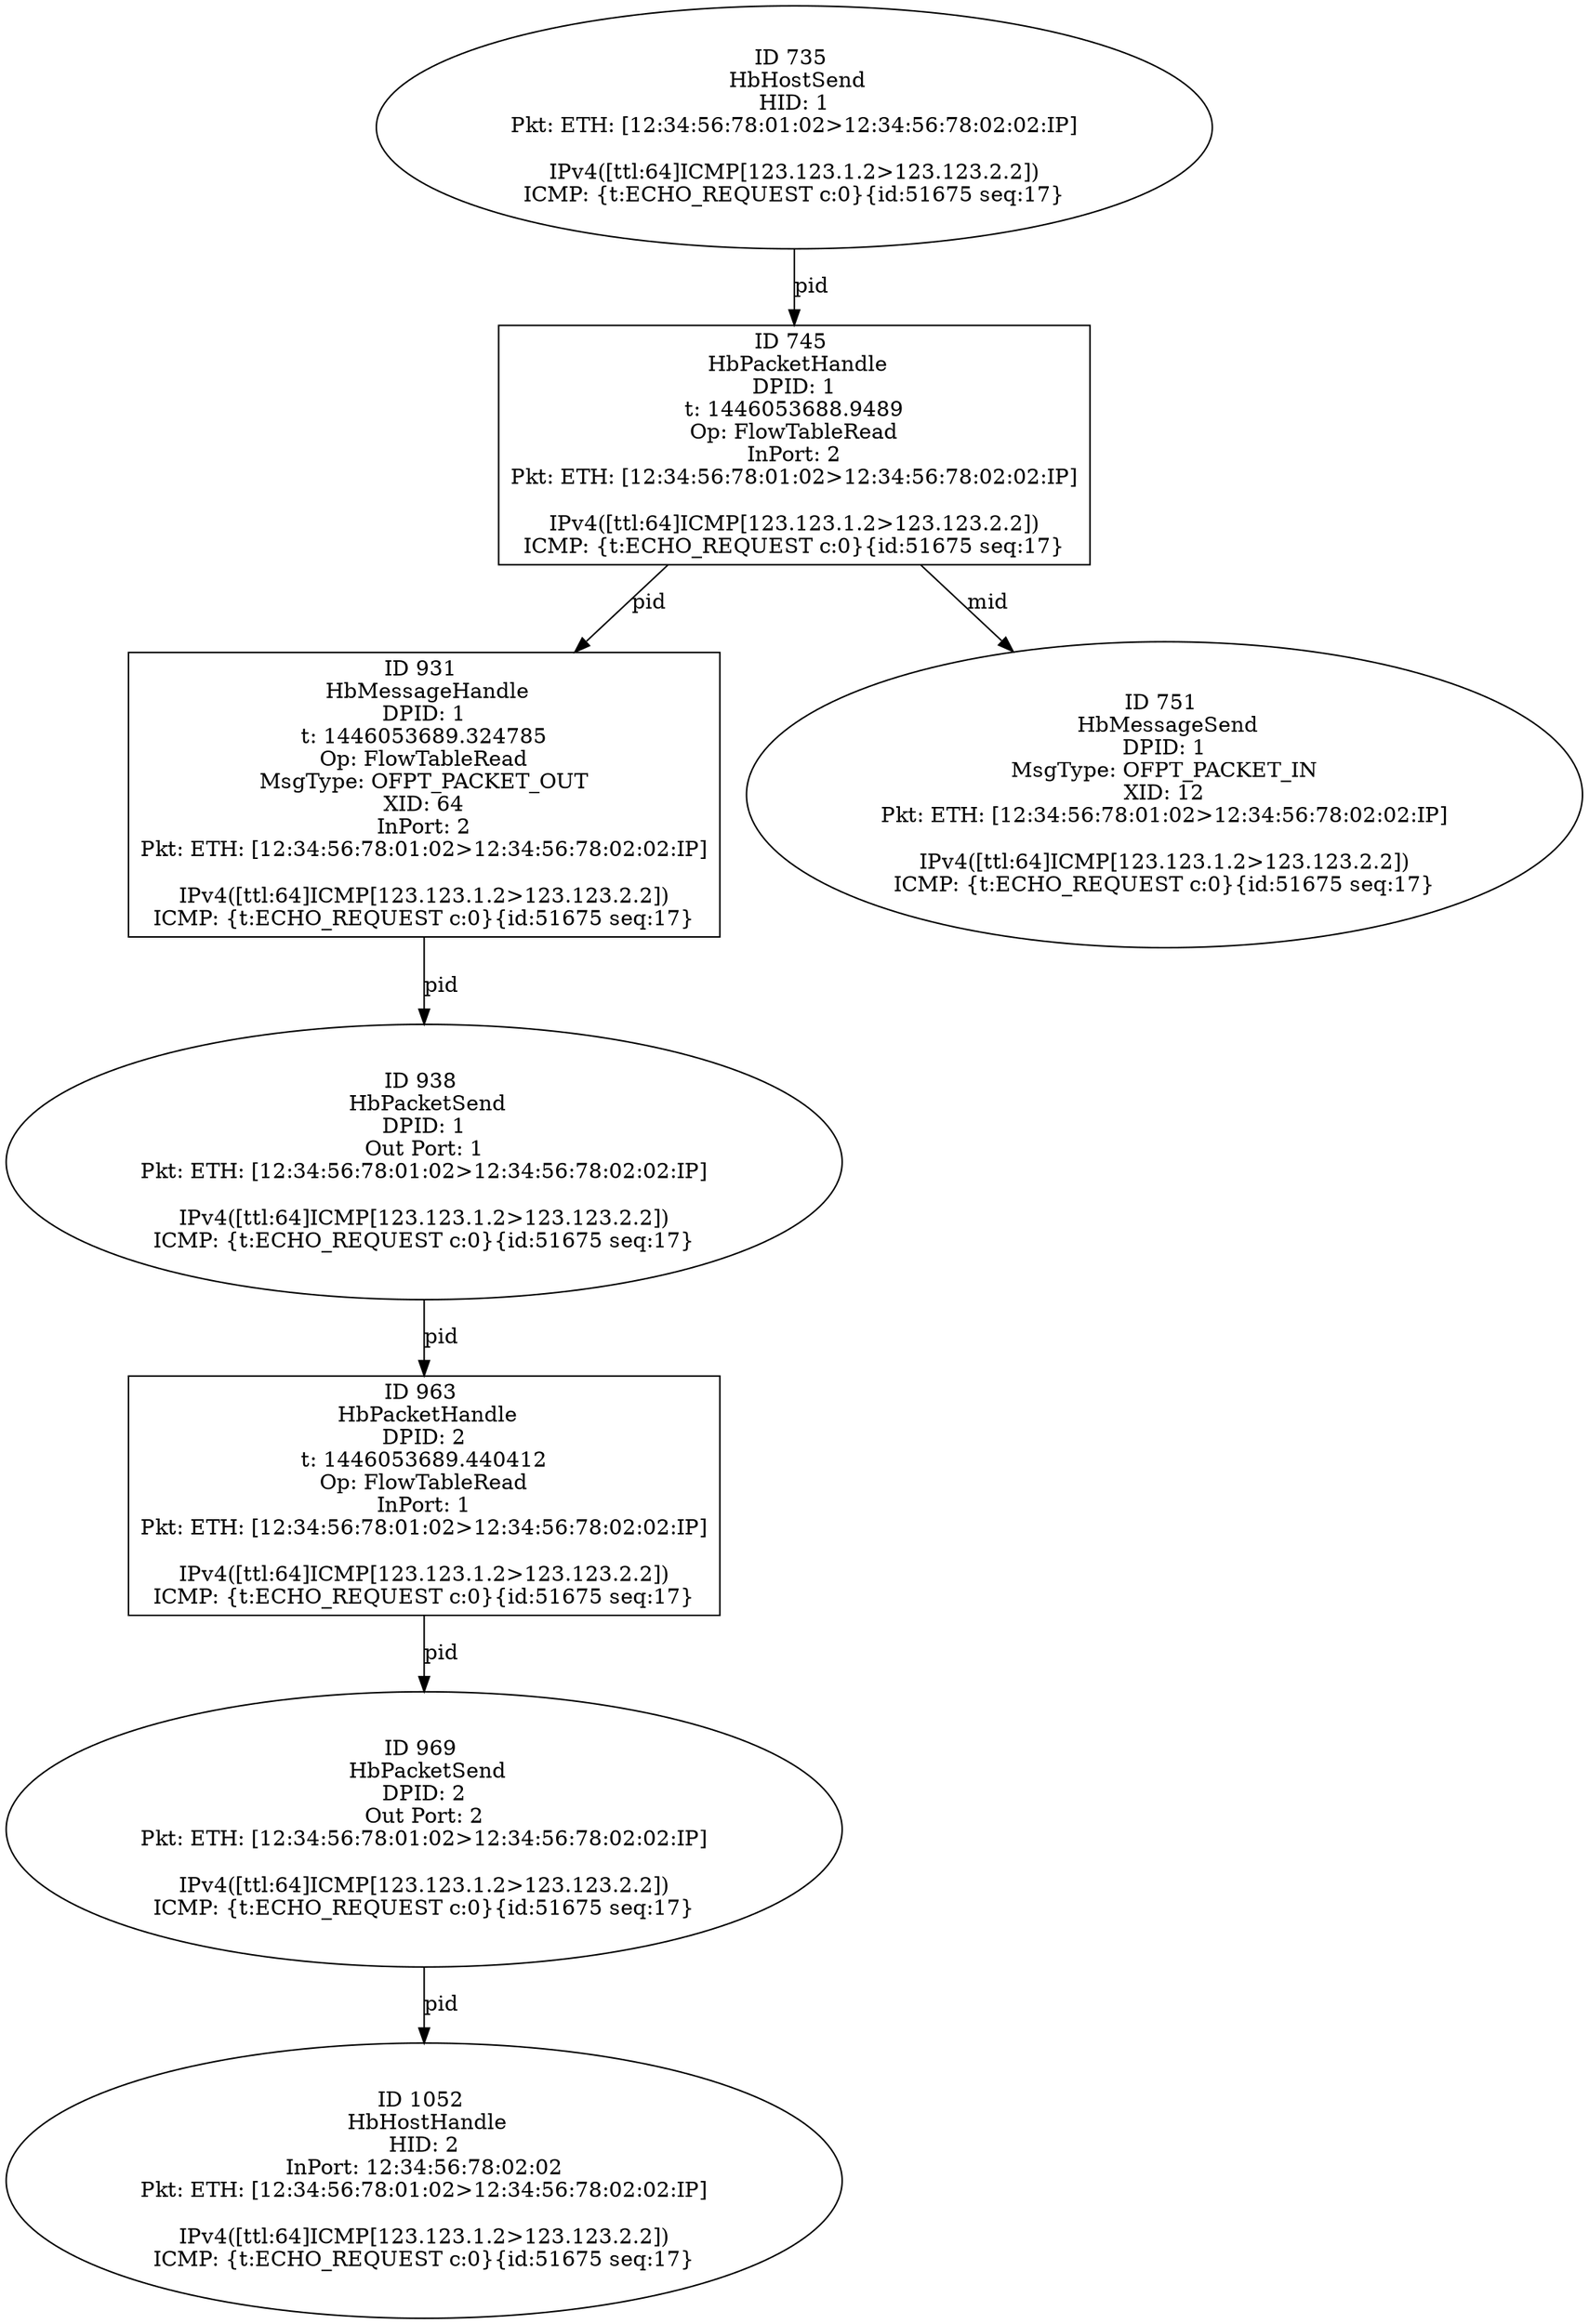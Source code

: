 strict digraph G {
931 [shape=box, event=<hb_events.HbMessageHandle object at 0x103b93a10>, label="ID 931 
 HbMessageHandle
DPID: 1
t: 1446053689.324785
Op: FlowTableRead
MsgType: OFPT_PACKET_OUT
XID: 64
InPort: 2
Pkt: ETH: [12:34:56:78:01:02>12:34:56:78:02:02:IP]

IPv4([ttl:64]ICMP[123.123.1.2>123.123.2.2])
ICMP: {t:ECHO_REQUEST c:0}{id:51675 seq:17}"];
745 [shape=box, event=<hb_events.HbPacketHandle object at 0x103b06510>, label="ID 745 
 HbPacketHandle
DPID: 1
t: 1446053688.9489
Op: FlowTableRead
InPort: 2
Pkt: ETH: [12:34:56:78:01:02>12:34:56:78:02:02:IP]

IPv4([ttl:64]ICMP[123.123.1.2>123.123.2.2])
ICMP: {t:ECHO_REQUEST c:0}{id:51675 seq:17}"];
938 [shape=oval, event=<hb_events.HbPacketSend object at 0x103b9a890>, label="ID 938 
 HbPacketSend
DPID: 1
Out Port: 1
Pkt: ETH: [12:34:56:78:01:02>12:34:56:78:02:02:IP]

IPv4([ttl:64]ICMP[123.123.1.2>123.123.2.2])
ICMP: {t:ECHO_REQUEST c:0}{id:51675 seq:17}"];
751 [shape=oval, event=<hb_events.HbMessageSend object at 0x103b06e10>, label="ID 751 
 HbMessageSend
DPID: 1
MsgType: OFPT_PACKET_IN
XID: 12
Pkt: ETH: [12:34:56:78:01:02>12:34:56:78:02:02:IP]

IPv4([ttl:64]ICMP[123.123.1.2>123.123.2.2])
ICMP: {t:ECHO_REQUEST c:0}{id:51675 seq:17}"];
963 [shape=box, event=<hb_events.HbPacketHandle object at 0x103b9f150>, label="ID 963 
 HbPacketHandle
DPID: 2
t: 1446053689.440412
Op: FlowTableRead
InPort: 1
Pkt: ETH: [12:34:56:78:01:02>12:34:56:78:02:02:IP]

IPv4([ttl:64]ICMP[123.123.1.2>123.123.2.2])
ICMP: {t:ECHO_REQUEST c:0}{id:51675 seq:17}"];
969 [shape=oval, event=<hb_events.HbPacketSend object at 0x103b9f510>, label="ID 969 
 HbPacketSend
DPID: 2
Out Port: 2
Pkt: ETH: [12:34:56:78:01:02>12:34:56:78:02:02:IP]

IPv4([ttl:64]ICMP[123.123.1.2>123.123.2.2])
ICMP: {t:ECHO_REQUEST c:0}{id:51675 seq:17}"];
1052 [shape=oval, event=<hb_events.HbHostHandle object at 0x103c25210>, label="ID 1052 
 HbHostHandle
HID: 2
InPort: 12:34:56:78:02:02
Pkt: ETH: [12:34:56:78:01:02>12:34:56:78:02:02:IP]

IPv4([ttl:64]ICMP[123.123.1.2>123.123.2.2])
ICMP: {t:ECHO_REQUEST c:0}{id:51675 seq:17}"];
735 [shape=oval, event=<hb_events.HbHostSend object at 0x103b01e90>, label="ID 735 
 HbHostSend
HID: 1
Pkt: ETH: [12:34:56:78:01:02>12:34:56:78:02:02:IP]

IPv4([ttl:64]ICMP[123.123.1.2>123.123.2.2])
ICMP: {t:ECHO_REQUEST c:0}{id:51675 seq:17}"];
931 -> 938  [rel=pid, label=pid];
969 -> 1052  [rel=pid, label=pid];
938 -> 963  [rel=pid, label=pid];
963 -> 969  [rel=pid, label=pid];
745 -> 931  [rel=pid, label=pid];
745 -> 751  [rel=mid, label=mid];
735 -> 745  [rel=pid, label=pid];
}
